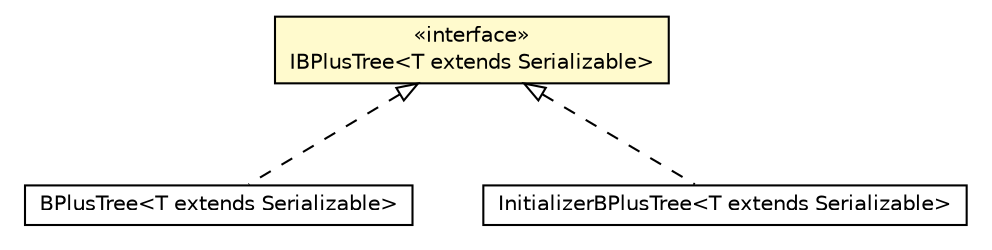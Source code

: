 #!/usr/local/bin/dot
#
# Class diagram 
# Generated by UMLGraph version 5.1 (http://www.umlgraph.org/)
#

digraph G {
	edge [fontname="Helvetica",fontsize=10,labelfontname="Helvetica",labelfontsize=10];
	node [fontname="Helvetica",fontsize=10,shape=plaintext];
	nodesep=0.25;
	ranksep=0.5;
	// pt.ist.fenixframework.adt.bplustree.IBPlusTree<T extends java.io.Serializable>
	c24072 [label=<<table title="pt.ist.fenixframework.adt.bplustree.IBPlusTree" border="0" cellborder="1" cellspacing="0" cellpadding="2" port="p" bgcolor="lemonChiffon" href="./IBPlusTree.html">
		<tr><td><table border="0" cellspacing="0" cellpadding="1">
<tr><td align="center" balign="center"> &#171;interface&#187; </td></tr>
<tr><td align="center" balign="center"> IBPlusTree&lt;T extends Serializable&gt; </td></tr>
		</table></td></tr>
		</table>>, fontname="Helvetica", fontcolor="black", fontsize=10.0];
	// pt.ist.fenixframework.adt.bplustree.BPlusTree<T extends java.io.Serializable>
	c24074 [label=<<table title="pt.ist.fenixframework.adt.bplustree.BPlusTree" border="0" cellborder="1" cellspacing="0" cellpadding="2" port="p" href="./BPlusTree.html">
		<tr><td><table border="0" cellspacing="0" cellpadding="1">
<tr><td align="center" balign="center"> BPlusTree&lt;T extends Serializable&gt; </td></tr>
		</table></td></tr>
		</table>>, fontname="Helvetica", fontcolor="black", fontsize=10.0];
	// pt.ist.fenixframework.indexes.InitializerBPlusTree<T extends java.io.Serializable>
	c24081 [label=<<table title="pt.ist.fenixframework.indexes.InitializerBPlusTree" border="0" cellborder="1" cellspacing="0" cellpadding="2" port="p" href="../../indexes/InitializerBPlusTree.html">
		<tr><td><table border="0" cellspacing="0" cellpadding="1">
<tr><td align="center" balign="center"> InitializerBPlusTree&lt;T extends Serializable&gt; </td></tr>
		</table></td></tr>
		</table>>, fontname="Helvetica", fontcolor="black", fontsize=10.0];
	//pt.ist.fenixframework.adt.bplustree.BPlusTree<T extends java.io.Serializable> implements pt.ist.fenixframework.adt.bplustree.IBPlusTree<T extends java.io.Serializable>
	c24072:p -> c24074:p [dir=back,arrowtail=empty,style=dashed];
	//pt.ist.fenixframework.indexes.InitializerBPlusTree<T extends java.io.Serializable> implements pt.ist.fenixframework.adt.bplustree.IBPlusTree<T extends java.io.Serializable>
	c24072:p -> c24081:p [dir=back,arrowtail=empty,style=dashed];
}

